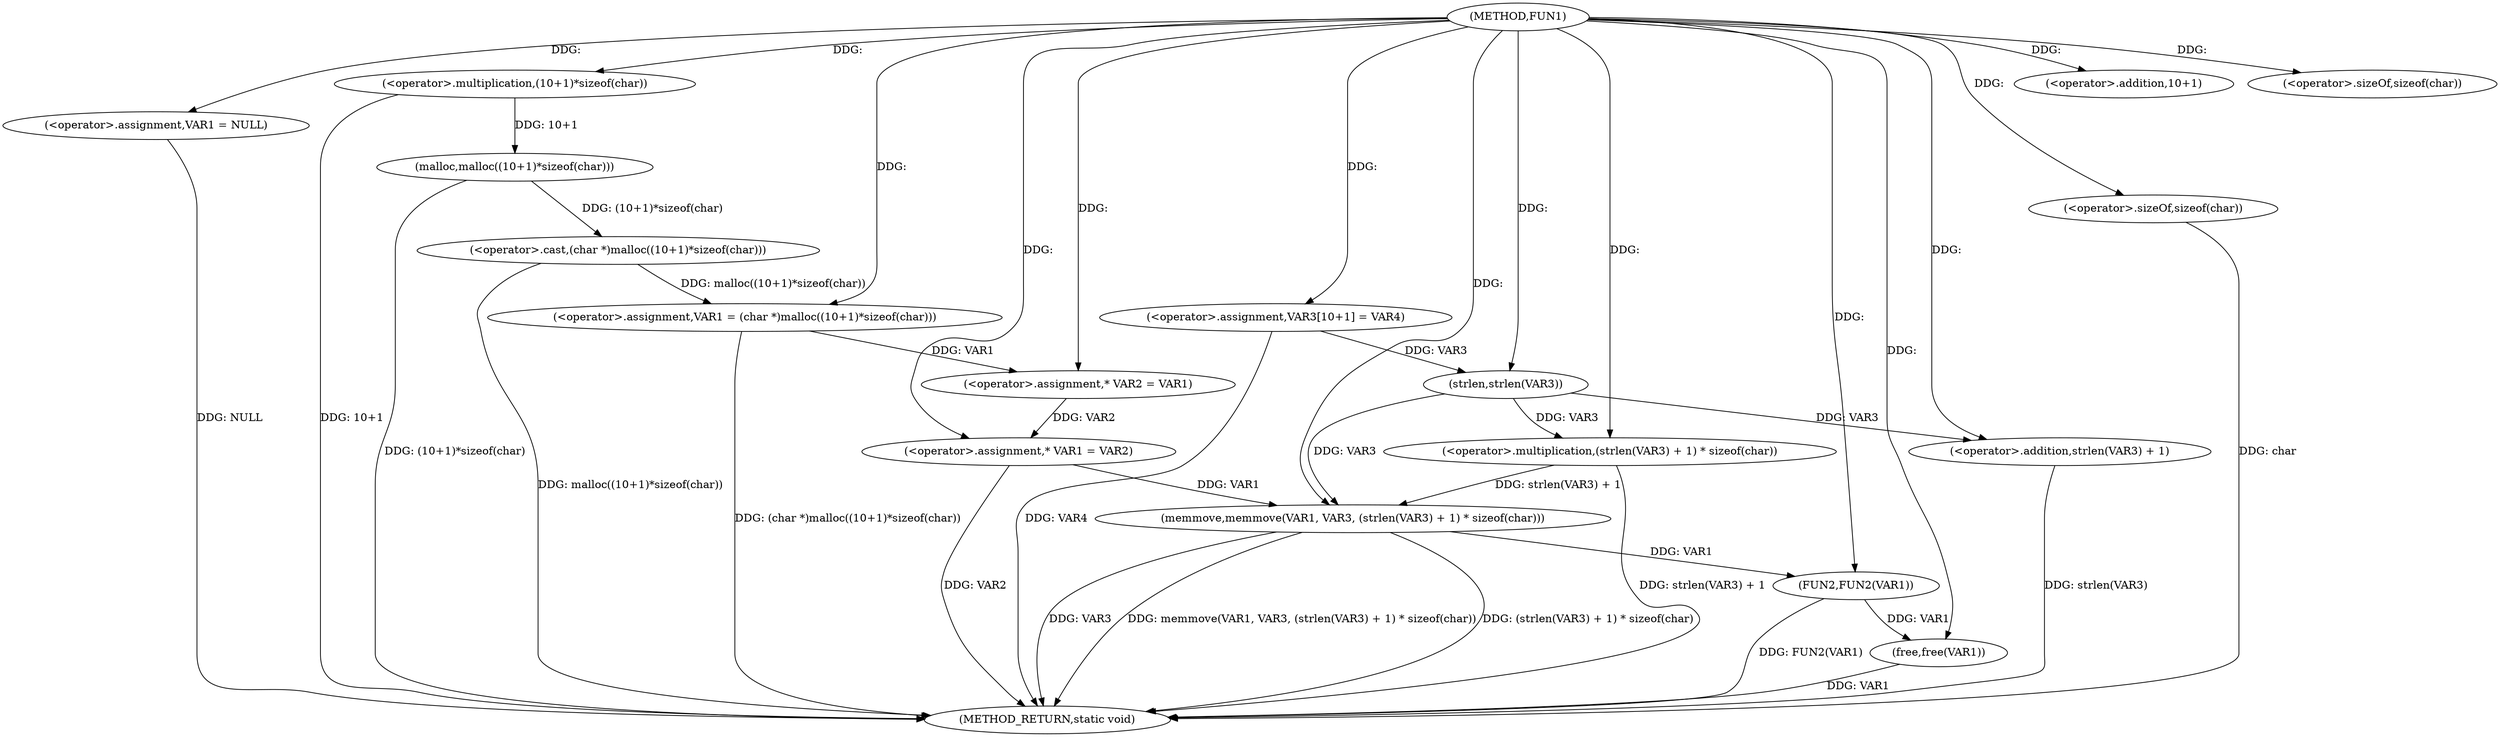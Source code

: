 digraph FUN1 {  
"1000100" [label = "(METHOD,FUN1)" ]
"1000145" [label = "(METHOD_RETURN,static void)" ]
"1000103" [label = "(<operator>.assignment,VAR1 = NULL)" ]
"1000106" [label = "(<operator>.assignment,VAR1 = (char *)malloc((10+1)*sizeof(char)))" ]
"1000108" [label = "(<operator>.cast,(char *)malloc((10+1)*sizeof(char)))" ]
"1000110" [label = "(malloc,malloc((10+1)*sizeof(char)))" ]
"1000111" [label = "(<operator>.multiplication,(10+1)*sizeof(char))" ]
"1000112" [label = "(<operator>.addition,10+1)" ]
"1000115" [label = "(<operator>.sizeOf,sizeof(char))" ]
"1000119" [label = "(<operator>.assignment,* VAR2 = VAR1)" ]
"1000123" [label = "(<operator>.assignment,* VAR1 = VAR2)" ]
"1000128" [label = "(<operator>.assignment,VAR3[10+1] = VAR4)" ]
"1000131" [label = "(memmove,memmove(VAR1, VAR3, (strlen(VAR3) + 1) * sizeof(char)))" ]
"1000134" [label = "(<operator>.multiplication,(strlen(VAR3) + 1) * sizeof(char))" ]
"1000135" [label = "(<operator>.addition,strlen(VAR3) + 1)" ]
"1000136" [label = "(strlen,strlen(VAR3))" ]
"1000139" [label = "(<operator>.sizeOf,sizeof(char))" ]
"1000141" [label = "(FUN2,FUN2(VAR1))" ]
"1000143" [label = "(free,free(VAR1))" ]
  "1000128" -> "1000145"  [ label = "DDG: VAR4"] 
  "1000123" -> "1000145"  [ label = "DDG: VAR2"] 
  "1000106" -> "1000145"  [ label = "DDG: (char *)malloc((10+1)*sizeof(char))"] 
  "1000103" -> "1000145"  [ label = "DDG: NULL"] 
  "1000139" -> "1000145"  [ label = "DDG: char"] 
  "1000110" -> "1000145"  [ label = "DDG: (10+1)*sizeof(char)"] 
  "1000131" -> "1000145"  [ label = "DDG: memmove(VAR1, VAR3, (strlen(VAR3) + 1) * sizeof(char))"] 
  "1000141" -> "1000145"  [ label = "DDG: FUN2(VAR1)"] 
  "1000143" -> "1000145"  [ label = "DDG: VAR1"] 
  "1000131" -> "1000145"  [ label = "DDG: (strlen(VAR3) + 1) * sizeof(char)"] 
  "1000131" -> "1000145"  [ label = "DDG: VAR3"] 
  "1000111" -> "1000145"  [ label = "DDG: 10+1"] 
  "1000134" -> "1000145"  [ label = "DDG: strlen(VAR3) + 1"] 
  "1000108" -> "1000145"  [ label = "DDG: malloc((10+1)*sizeof(char))"] 
  "1000135" -> "1000145"  [ label = "DDG: strlen(VAR3)"] 
  "1000100" -> "1000103"  [ label = "DDG: "] 
  "1000108" -> "1000106"  [ label = "DDG: malloc((10+1)*sizeof(char))"] 
  "1000100" -> "1000106"  [ label = "DDG: "] 
  "1000110" -> "1000108"  [ label = "DDG: (10+1)*sizeof(char)"] 
  "1000111" -> "1000110"  [ label = "DDG: 10+1"] 
  "1000100" -> "1000111"  [ label = "DDG: "] 
  "1000100" -> "1000112"  [ label = "DDG: "] 
  "1000100" -> "1000115"  [ label = "DDG: "] 
  "1000106" -> "1000119"  [ label = "DDG: VAR1"] 
  "1000100" -> "1000119"  [ label = "DDG: "] 
  "1000119" -> "1000123"  [ label = "DDG: VAR2"] 
  "1000100" -> "1000123"  [ label = "DDG: "] 
  "1000100" -> "1000128"  [ label = "DDG: "] 
  "1000123" -> "1000131"  [ label = "DDG: VAR1"] 
  "1000100" -> "1000131"  [ label = "DDG: "] 
  "1000136" -> "1000131"  [ label = "DDG: VAR3"] 
  "1000134" -> "1000131"  [ label = "DDG: strlen(VAR3) + 1"] 
  "1000136" -> "1000134"  [ label = "DDG: VAR3"] 
  "1000100" -> "1000134"  [ label = "DDG: "] 
  "1000136" -> "1000135"  [ label = "DDG: VAR3"] 
  "1000128" -> "1000136"  [ label = "DDG: VAR3"] 
  "1000100" -> "1000136"  [ label = "DDG: "] 
  "1000100" -> "1000135"  [ label = "DDG: "] 
  "1000100" -> "1000139"  [ label = "DDG: "] 
  "1000131" -> "1000141"  [ label = "DDG: VAR1"] 
  "1000100" -> "1000141"  [ label = "DDG: "] 
  "1000141" -> "1000143"  [ label = "DDG: VAR1"] 
  "1000100" -> "1000143"  [ label = "DDG: "] 
}
